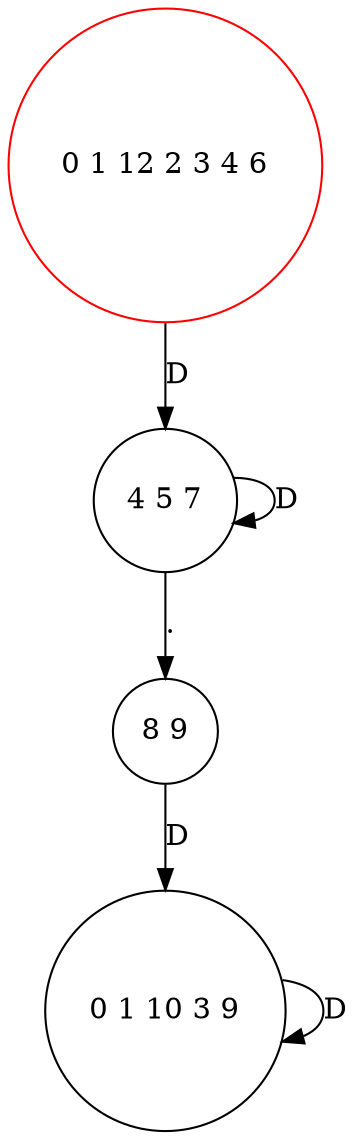 digraph G {
	"0 1 12 2 3 4 6" -> "4 5 7" [label=D]
	"4 5 7" -> "4 5 7" [label=D]
	"4 5 7" -> "8 9" [label="."]
	"8 9" -> "0 1 10 3 9" [label=D]
	"0 1 10 3 9" -> "0 1 10 3 9" [label=D]
	"0 1 12 2 3 4 6" [color=red shape=circle]
	"0 1 12 2 3 4 6" [shape=circle]
	"4 5 7" [shape=circle]
	"8 9" [shape=circle]
	"0 1 10 3 9" [shape=circle]
}
